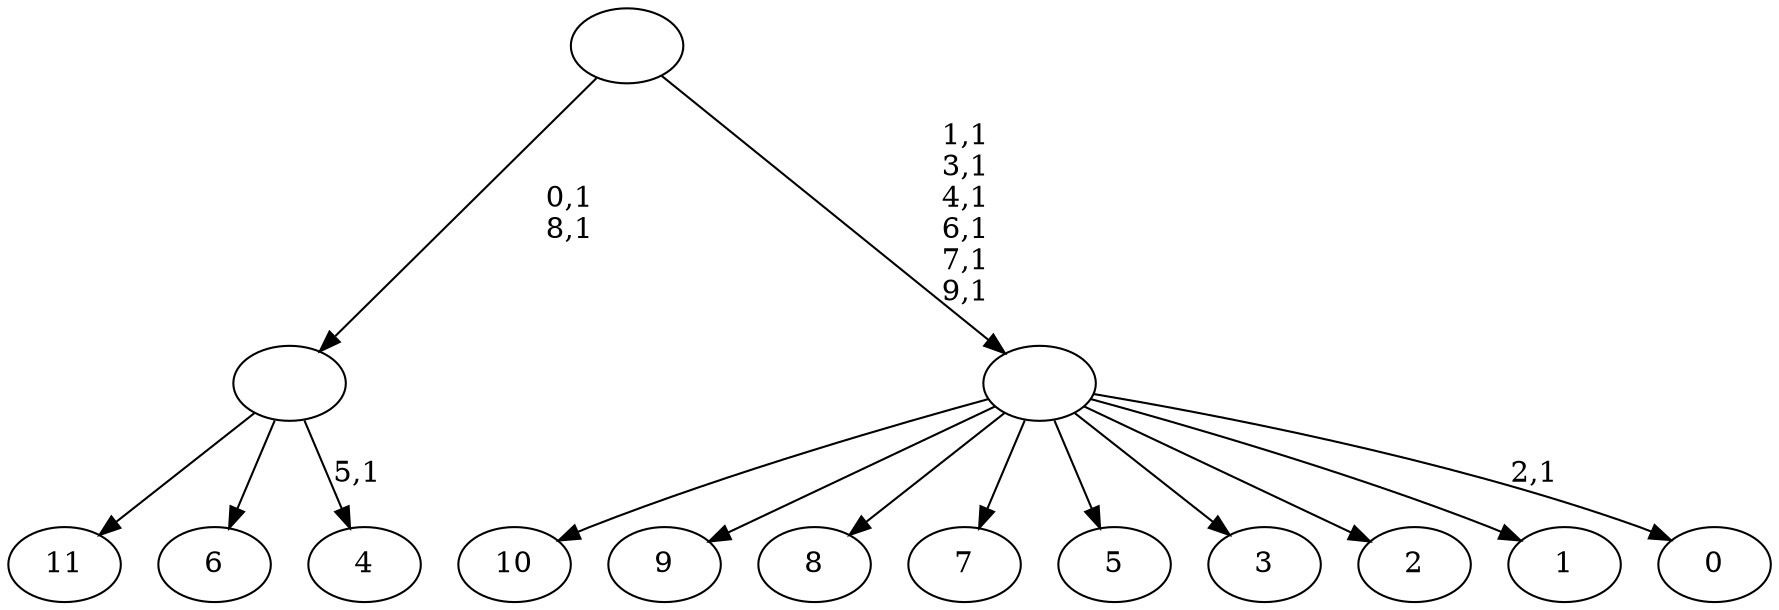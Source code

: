digraph T {
	22 [label="11"]
	21 [label="10"]
	20 [label="9"]
	19 [label="8"]
	18 [label="7"]
	17 [label="6"]
	16 [label="5"]
	15 [label="4"]
	13 [label=""]
	11 [label="3"]
	10 [label="2"]
	9 [label="1"]
	8 [label="0"]
	6 [label=""]
	0 [label=""]
	13 -> 15 [label="5,1"]
	13 -> 22 [label=""]
	13 -> 17 [label=""]
	6 -> 8 [label="2,1"]
	6 -> 21 [label=""]
	6 -> 20 [label=""]
	6 -> 19 [label=""]
	6 -> 18 [label=""]
	6 -> 16 [label=""]
	6 -> 11 [label=""]
	6 -> 10 [label=""]
	6 -> 9 [label=""]
	0 -> 6 [label="1,1\n3,1\n4,1\n6,1\n7,1\n9,1"]
	0 -> 13 [label="0,1\n8,1"]
}
